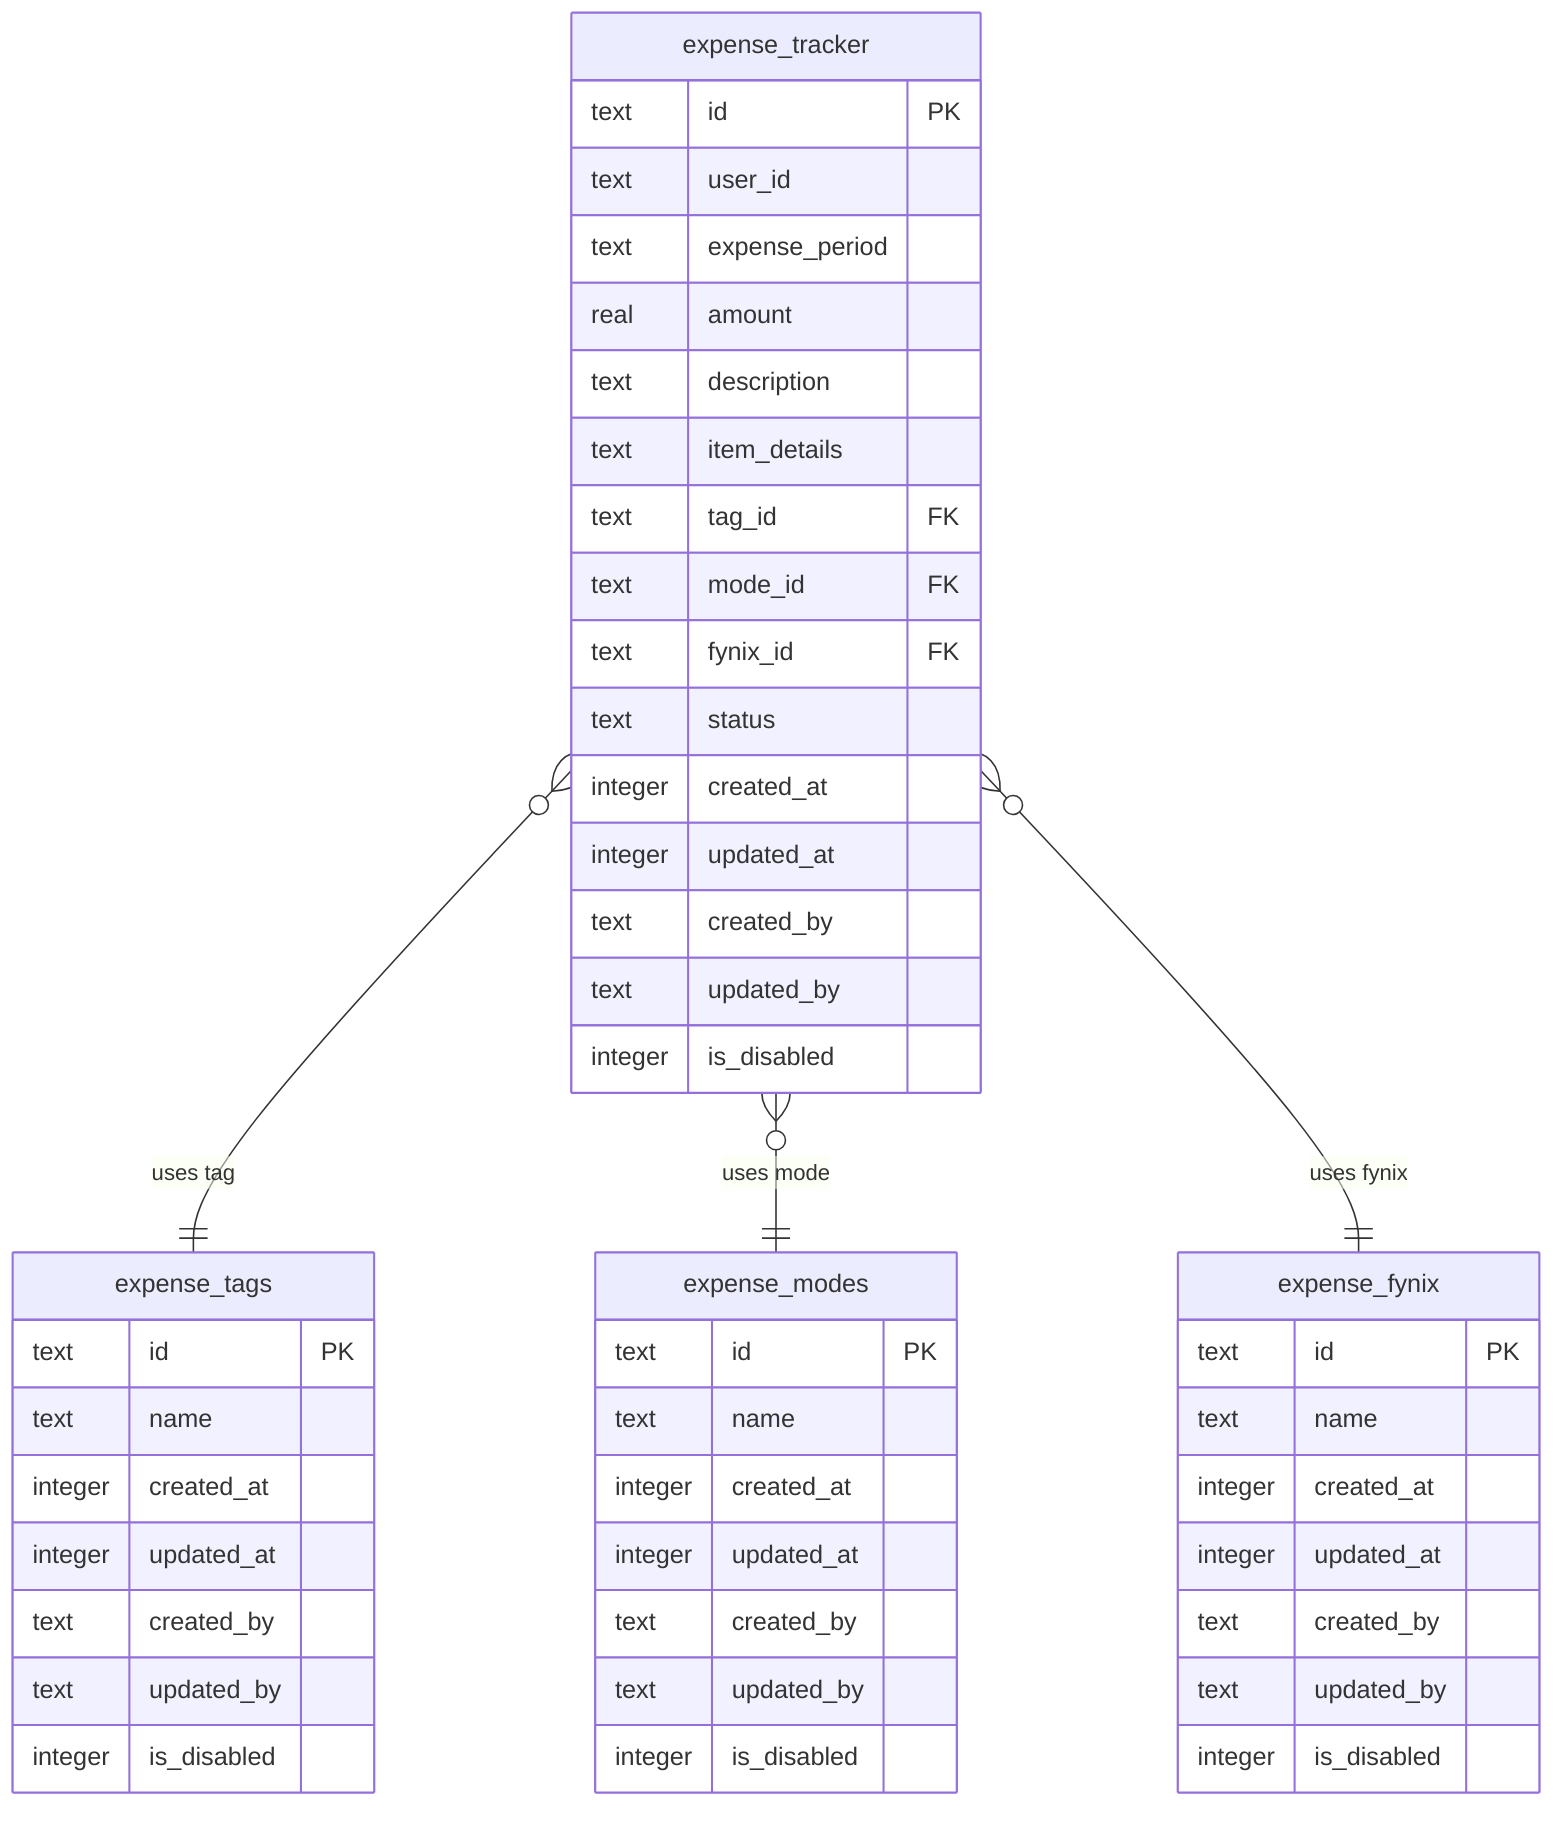 erDiagram
    expense_tags {
        text id PK
        text name
        integer created_at
        integer updated_at
        text created_by
        text updated_by
        integer is_disabled
    }

    expense_modes {
        text id PK
        text name
        integer created_at
        integer updated_at
        text created_by
        text updated_by
        integer is_disabled
    }

    expense_fynix {
        text id PK
        text name
        integer created_at
        integer updated_at
        text created_by
        text updated_by
        integer is_disabled
    }

    expense_tracker {
        text id PK
        text user_id
        text expense_period
        real amount
        text description
        text item_details
        text tag_id FK
        text mode_id FK
        text fynix_id FK
        text status
        integer created_at
        integer updated_at
        text created_by
        text updated_by
        integer is_disabled
    }

    expense_tracker }o--|| expense_tags : "uses tag"
    expense_tracker }o--|| expense_modes : "uses mode"
    expense_tracker }o--|| expense_fynix : "uses fynix"